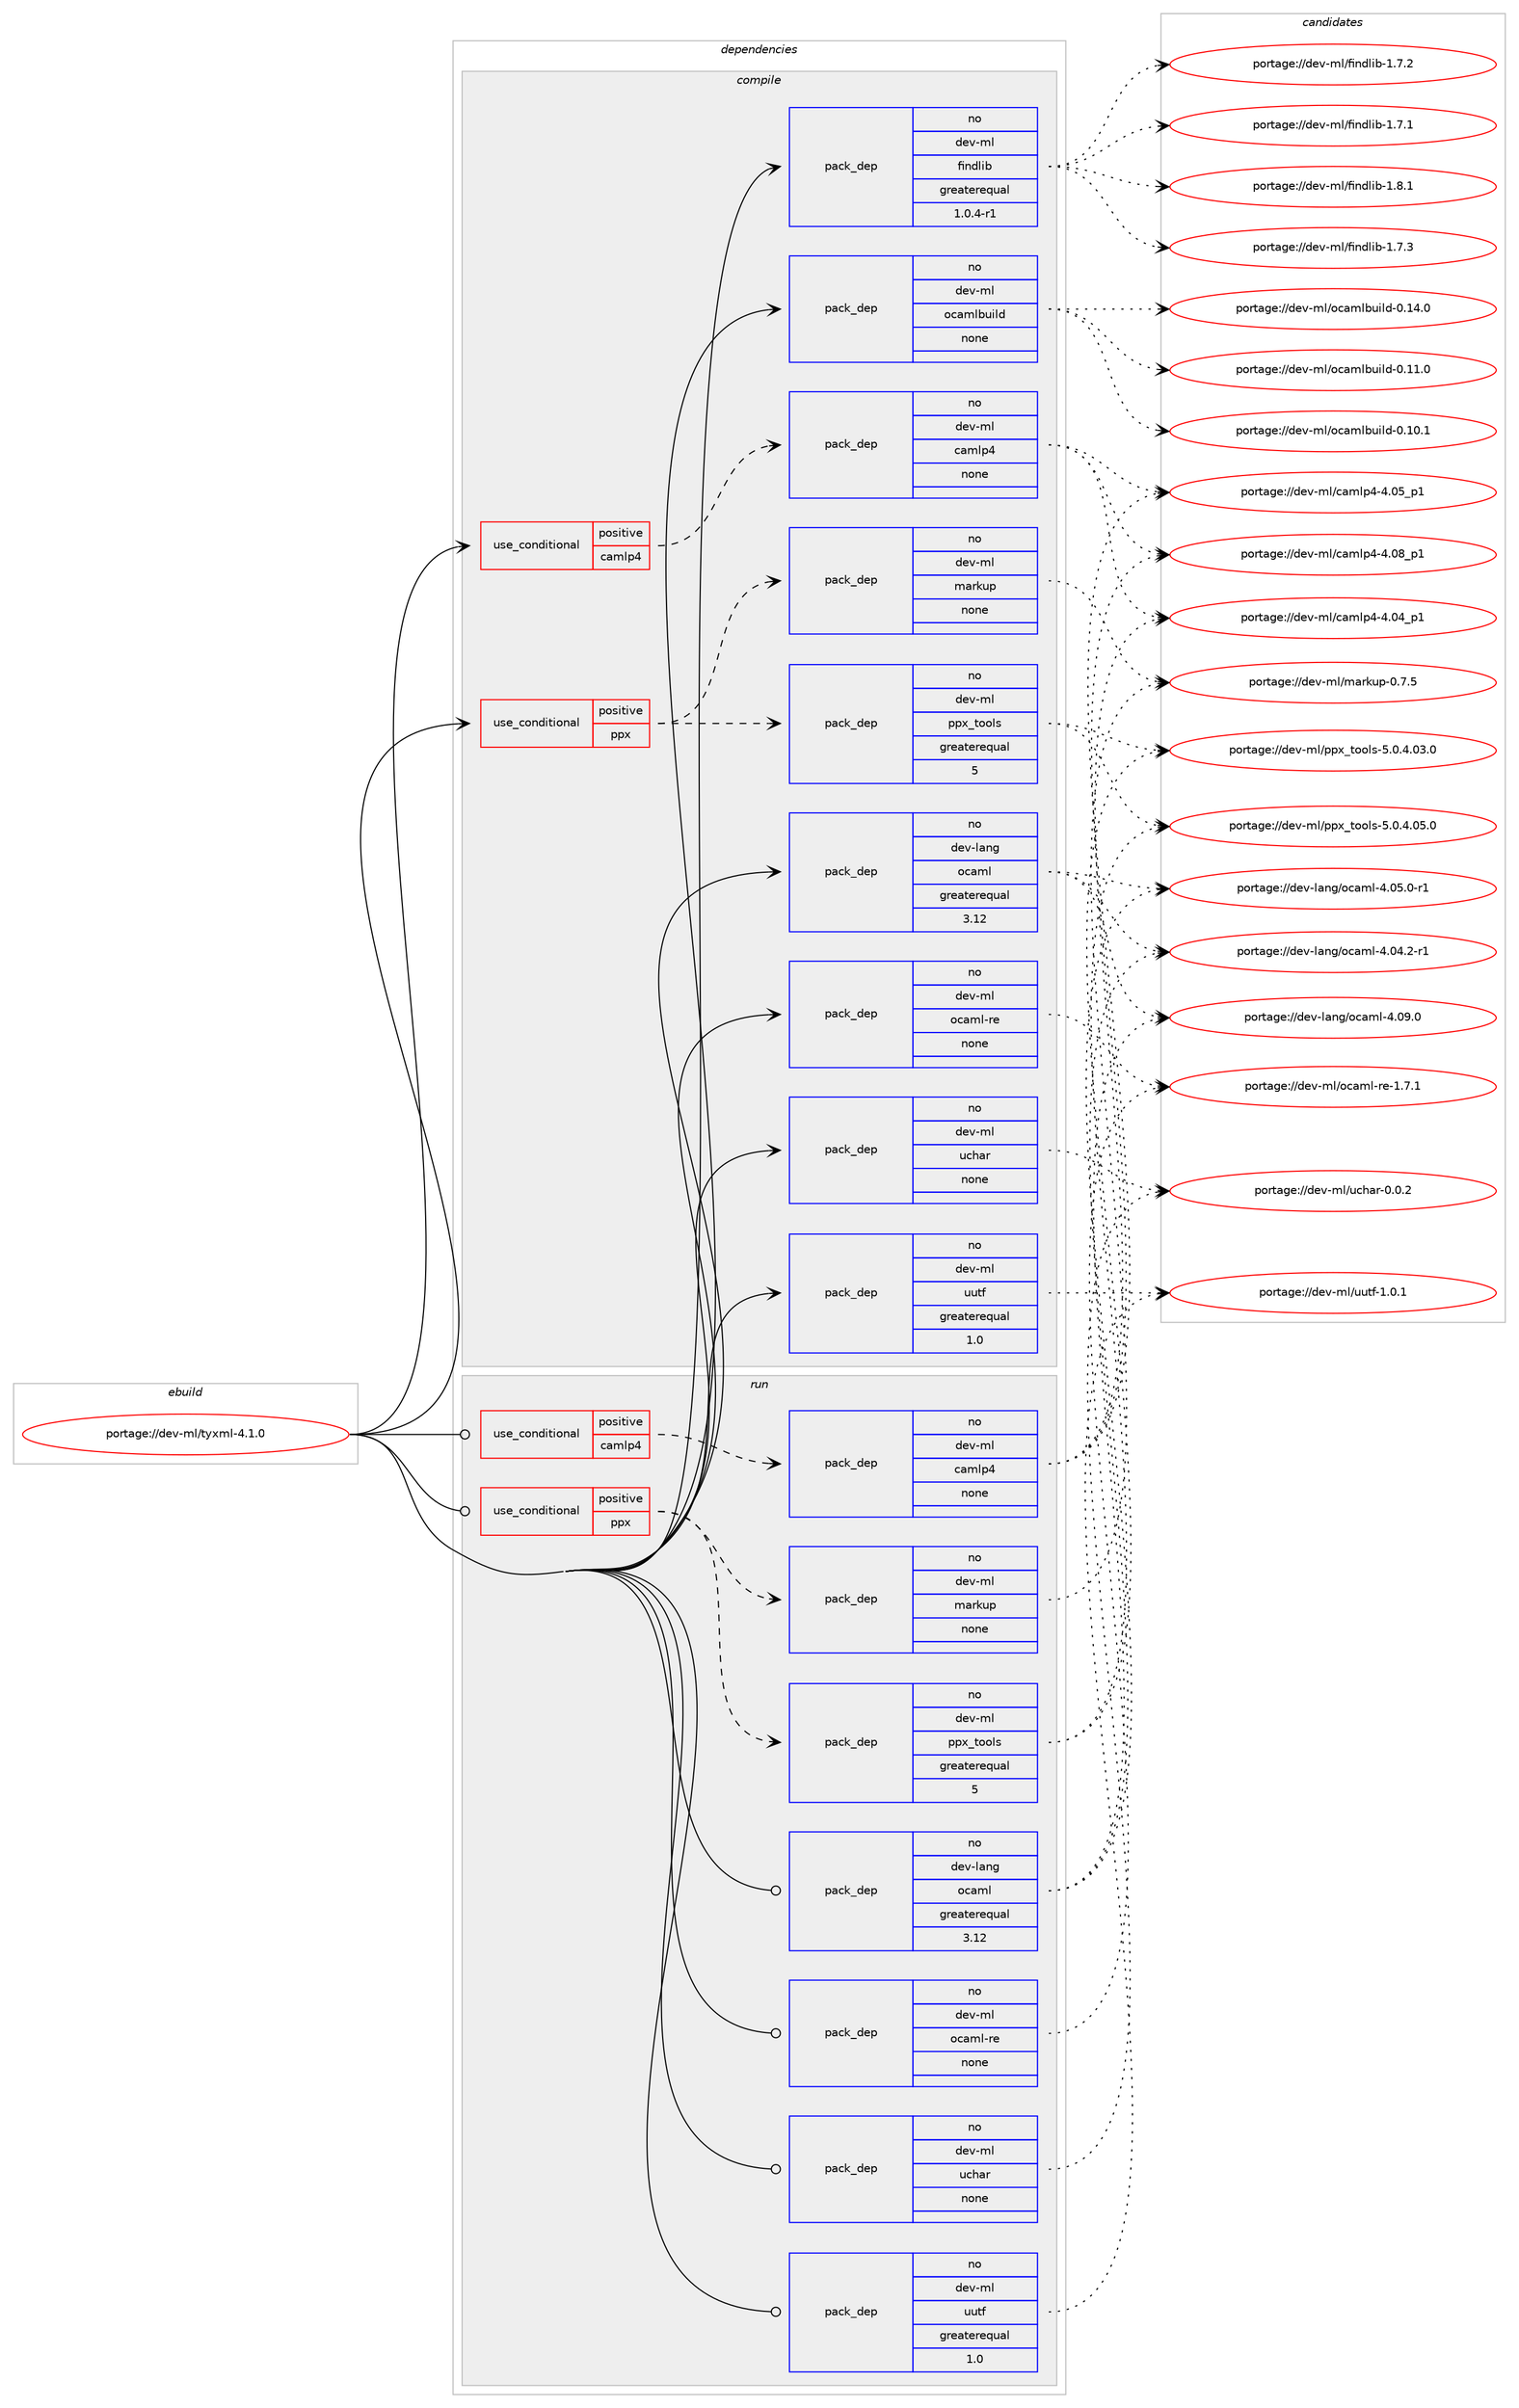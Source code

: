 digraph prolog {

# *************
# Graph options
# *************

newrank=true;
concentrate=true;
compound=true;
graph [rankdir=LR,fontname=Helvetica,fontsize=10,ranksep=1.5];#, ranksep=2.5, nodesep=0.2];
edge  [arrowhead=vee];
node  [fontname=Helvetica,fontsize=10];

# **********
# The ebuild
# **********

subgraph cluster_leftcol {
color=gray;
rank=same;
label=<<i>ebuild</i>>;
id [label="portage://dev-ml/tyxml-4.1.0", color=red, width=4, href="../dev-ml/tyxml-4.1.0.svg"];
}

# ****************
# The dependencies
# ****************

subgraph cluster_midcol {
color=gray;
label=<<i>dependencies</i>>;
subgraph cluster_compile {
fillcolor="#eeeeee";
style=filled;
label=<<i>compile</i>>;
subgraph cond122786 {
dependency500973 [label=<<TABLE BORDER="0" CELLBORDER="1" CELLSPACING="0" CELLPADDING="4"><TR><TD ROWSPAN="3" CELLPADDING="10">use_conditional</TD></TR><TR><TD>positive</TD></TR><TR><TD>camlp4</TD></TR></TABLE>>, shape=none, color=red];
subgraph pack373080 {
dependency500974 [label=<<TABLE BORDER="0" CELLBORDER="1" CELLSPACING="0" CELLPADDING="4" WIDTH="220"><TR><TD ROWSPAN="6" CELLPADDING="30">pack_dep</TD></TR><TR><TD WIDTH="110">no</TD></TR><TR><TD>dev-ml</TD></TR><TR><TD>camlp4</TD></TR><TR><TD>none</TD></TR><TR><TD></TD></TR></TABLE>>, shape=none, color=blue];
}
dependency500973:e -> dependency500974:w [weight=20,style="dashed",arrowhead="vee"];
}
id:e -> dependency500973:w [weight=20,style="solid",arrowhead="vee"];
subgraph cond122787 {
dependency500975 [label=<<TABLE BORDER="0" CELLBORDER="1" CELLSPACING="0" CELLPADDING="4"><TR><TD ROWSPAN="3" CELLPADDING="10">use_conditional</TD></TR><TR><TD>positive</TD></TR><TR><TD>ppx</TD></TR></TABLE>>, shape=none, color=red];
subgraph pack373081 {
dependency500976 [label=<<TABLE BORDER="0" CELLBORDER="1" CELLSPACING="0" CELLPADDING="4" WIDTH="220"><TR><TD ROWSPAN="6" CELLPADDING="30">pack_dep</TD></TR><TR><TD WIDTH="110">no</TD></TR><TR><TD>dev-ml</TD></TR><TR><TD>ppx_tools</TD></TR><TR><TD>greaterequal</TD></TR><TR><TD>5</TD></TR></TABLE>>, shape=none, color=blue];
}
dependency500975:e -> dependency500976:w [weight=20,style="dashed",arrowhead="vee"];
subgraph pack373082 {
dependency500977 [label=<<TABLE BORDER="0" CELLBORDER="1" CELLSPACING="0" CELLPADDING="4" WIDTH="220"><TR><TD ROWSPAN="6" CELLPADDING="30">pack_dep</TD></TR><TR><TD WIDTH="110">no</TD></TR><TR><TD>dev-ml</TD></TR><TR><TD>markup</TD></TR><TR><TD>none</TD></TR><TR><TD></TD></TR></TABLE>>, shape=none, color=blue];
}
dependency500975:e -> dependency500977:w [weight=20,style="dashed",arrowhead="vee"];
}
id:e -> dependency500975:w [weight=20,style="solid",arrowhead="vee"];
subgraph pack373083 {
dependency500978 [label=<<TABLE BORDER="0" CELLBORDER="1" CELLSPACING="0" CELLPADDING="4" WIDTH="220"><TR><TD ROWSPAN="6" CELLPADDING="30">pack_dep</TD></TR><TR><TD WIDTH="110">no</TD></TR><TR><TD>dev-lang</TD></TR><TR><TD>ocaml</TD></TR><TR><TD>greaterequal</TD></TR><TR><TD>3.12</TD></TR></TABLE>>, shape=none, color=blue];
}
id:e -> dependency500978:w [weight=20,style="solid",arrowhead="vee"];
subgraph pack373084 {
dependency500979 [label=<<TABLE BORDER="0" CELLBORDER="1" CELLSPACING="0" CELLPADDING="4" WIDTH="220"><TR><TD ROWSPAN="6" CELLPADDING="30">pack_dep</TD></TR><TR><TD WIDTH="110">no</TD></TR><TR><TD>dev-ml</TD></TR><TR><TD>findlib</TD></TR><TR><TD>greaterequal</TD></TR><TR><TD>1.0.4-r1</TD></TR></TABLE>>, shape=none, color=blue];
}
id:e -> dependency500979:w [weight=20,style="solid",arrowhead="vee"];
subgraph pack373085 {
dependency500980 [label=<<TABLE BORDER="0" CELLBORDER="1" CELLSPACING="0" CELLPADDING="4" WIDTH="220"><TR><TD ROWSPAN="6" CELLPADDING="30">pack_dep</TD></TR><TR><TD WIDTH="110">no</TD></TR><TR><TD>dev-ml</TD></TR><TR><TD>ocaml-re</TD></TR><TR><TD>none</TD></TR><TR><TD></TD></TR></TABLE>>, shape=none, color=blue];
}
id:e -> dependency500980:w [weight=20,style="solid",arrowhead="vee"];
subgraph pack373086 {
dependency500981 [label=<<TABLE BORDER="0" CELLBORDER="1" CELLSPACING="0" CELLPADDING="4" WIDTH="220"><TR><TD ROWSPAN="6" CELLPADDING="30">pack_dep</TD></TR><TR><TD WIDTH="110">no</TD></TR><TR><TD>dev-ml</TD></TR><TR><TD>ocamlbuild</TD></TR><TR><TD>none</TD></TR><TR><TD></TD></TR></TABLE>>, shape=none, color=blue];
}
id:e -> dependency500981:w [weight=20,style="solid",arrowhead="vee"];
subgraph pack373087 {
dependency500982 [label=<<TABLE BORDER="0" CELLBORDER="1" CELLSPACING="0" CELLPADDING="4" WIDTH="220"><TR><TD ROWSPAN="6" CELLPADDING="30">pack_dep</TD></TR><TR><TD WIDTH="110">no</TD></TR><TR><TD>dev-ml</TD></TR><TR><TD>uchar</TD></TR><TR><TD>none</TD></TR><TR><TD></TD></TR></TABLE>>, shape=none, color=blue];
}
id:e -> dependency500982:w [weight=20,style="solid",arrowhead="vee"];
subgraph pack373088 {
dependency500983 [label=<<TABLE BORDER="0" CELLBORDER="1" CELLSPACING="0" CELLPADDING="4" WIDTH="220"><TR><TD ROWSPAN="6" CELLPADDING="30">pack_dep</TD></TR><TR><TD WIDTH="110">no</TD></TR><TR><TD>dev-ml</TD></TR><TR><TD>uutf</TD></TR><TR><TD>greaterequal</TD></TR><TR><TD>1.0</TD></TR></TABLE>>, shape=none, color=blue];
}
id:e -> dependency500983:w [weight=20,style="solid",arrowhead="vee"];
}
subgraph cluster_compileandrun {
fillcolor="#eeeeee";
style=filled;
label=<<i>compile and run</i>>;
}
subgraph cluster_run {
fillcolor="#eeeeee";
style=filled;
label=<<i>run</i>>;
subgraph cond122788 {
dependency500984 [label=<<TABLE BORDER="0" CELLBORDER="1" CELLSPACING="0" CELLPADDING="4"><TR><TD ROWSPAN="3" CELLPADDING="10">use_conditional</TD></TR><TR><TD>positive</TD></TR><TR><TD>camlp4</TD></TR></TABLE>>, shape=none, color=red];
subgraph pack373089 {
dependency500985 [label=<<TABLE BORDER="0" CELLBORDER="1" CELLSPACING="0" CELLPADDING="4" WIDTH="220"><TR><TD ROWSPAN="6" CELLPADDING="30">pack_dep</TD></TR><TR><TD WIDTH="110">no</TD></TR><TR><TD>dev-ml</TD></TR><TR><TD>camlp4</TD></TR><TR><TD>none</TD></TR><TR><TD></TD></TR></TABLE>>, shape=none, color=blue];
}
dependency500984:e -> dependency500985:w [weight=20,style="dashed",arrowhead="vee"];
}
id:e -> dependency500984:w [weight=20,style="solid",arrowhead="odot"];
subgraph cond122789 {
dependency500986 [label=<<TABLE BORDER="0" CELLBORDER="1" CELLSPACING="0" CELLPADDING="4"><TR><TD ROWSPAN="3" CELLPADDING="10">use_conditional</TD></TR><TR><TD>positive</TD></TR><TR><TD>ppx</TD></TR></TABLE>>, shape=none, color=red];
subgraph pack373090 {
dependency500987 [label=<<TABLE BORDER="0" CELLBORDER="1" CELLSPACING="0" CELLPADDING="4" WIDTH="220"><TR><TD ROWSPAN="6" CELLPADDING="30">pack_dep</TD></TR><TR><TD WIDTH="110">no</TD></TR><TR><TD>dev-ml</TD></TR><TR><TD>ppx_tools</TD></TR><TR><TD>greaterequal</TD></TR><TR><TD>5</TD></TR></TABLE>>, shape=none, color=blue];
}
dependency500986:e -> dependency500987:w [weight=20,style="dashed",arrowhead="vee"];
subgraph pack373091 {
dependency500988 [label=<<TABLE BORDER="0" CELLBORDER="1" CELLSPACING="0" CELLPADDING="4" WIDTH="220"><TR><TD ROWSPAN="6" CELLPADDING="30">pack_dep</TD></TR><TR><TD WIDTH="110">no</TD></TR><TR><TD>dev-ml</TD></TR><TR><TD>markup</TD></TR><TR><TD>none</TD></TR><TR><TD></TD></TR></TABLE>>, shape=none, color=blue];
}
dependency500986:e -> dependency500988:w [weight=20,style="dashed",arrowhead="vee"];
}
id:e -> dependency500986:w [weight=20,style="solid",arrowhead="odot"];
subgraph pack373092 {
dependency500989 [label=<<TABLE BORDER="0" CELLBORDER="1" CELLSPACING="0" CELLPADDING="4" WIDTH="220"><TR><TD ROWSPAN="6" CELLPADDING="30">pack_dep</TD></TR><TR><TD WIDTH="110">no</TD></TR><TR><TD>dev-lang</TD></TR><TR><TD>ocaml</TD></TR><TR><TD>greaterequal</TD></TR><TR><TD>3.12</TD></TR></TABLE>>, shape=none, color=blue];
}
id:e -> dependency500989:w [weight=20,style="solid",arrowhead="odot"];
subgraph pack373093 {
dependency500990 [label=<<TABLE BORDER="0" CELLBORDER="1" CELLSPACING="0" CELLPADDING="4" WIDTH="220"><TR><TD ROWSPAN="6" CELLPADDING="30">pack_dep</TD></TR><TR><TD WIDTH="110">no</TD></TR><TR><TD>dev-ml</TD></TR><TR><TD>ocaml-re</TD></TR><TR><TD>none</TD></TR><TR><TD></TD></TR></TABLE>>, shape=none, color=blue];
}
id:e -> dependency500990:w [weight=20,style="solid",arrowhead="odot"];
subgraph pack373094 {
dependency500991 [label=<<TABLE BORDER="0" CELLBORDER="1" CELLSPACING="0" CELLPADDING="4" WIDTH="220"><TR><TD ROWSPAN="6" CELLPADDING="30">pack_dep</TD></TR><TR><TD WIDTH="110">no</TD></TR><TR><TD>dev-ml</TD></TR><TR><TD>uchar</TD></TR><TR><TD>none</TD></TR><TR><TD></TD></TR></TABLE>>, shape=none, color=blue];
}
id:e -> dependency500991:w [weight=20,style="solid",arrowhead="odot"];
subgraph pack373095 {
dependency500992 [label=<<TABLE BORDER="0" CELLBORDER="1" CELLSPACING="0" CELLPADDING="4" WIDTH="220"><TR><TD ROWSPAN="6" CELLPADDING="30">pack_dep</TD></TR><TR><TD WIDTH="110">no</TD></TR><TR><TD>dev-ml</TD></TR><TR><TD>uutf</TD></TR><TR><TD>greaterequal</TD></TR><TR><TD>1.0</TD></TR></TABLE>>, shape=none, color=blue];
}
id:e -> dependency500992:w [weight=20,style="solid",arrowhead="odot"];
}
}

# **************
# The candidates
# **************

subgraph cluster_choices {
rank=same;
color=gray;
label=<<i>candidates</i>>;

subgraph choice373080 {
color=black;
nodesep=1;
choice100101118451091084799971091081125245524648569511249 [label="portage://dev-ml/camlp4-4.08_p1", color=red, width=4,href="../dev-ml/camlp4-4.08_p1.svg"];
choice100101118451091084799971091081125245524648539511249 [label="portage://dev-ml/camlp4-4.05_p1", color=red, width=4,href="../dev-ml/camlp4-4.05_p1.svg"];
choice100101118451091084799971091081125245524648529511249 [label="portage://dev-ml/camlp4-4.04_p1", color=red, width=4,href="../dev-ml/camlp4-4.04_p1.svg"];
dependency500974:e -> choice100101118451091084799971091081125245524648569511249:w [style=dotted,weight="100"];
dependency500974:e -> choice100101118451091084799971091081125245524648539511249:w [style=dotted,weight="100"];
dependency500974:e -> choice100101118451091084799971091081125245524648529511249:w [style=dotted,weight="100"];
}
subgraph choice373081 {
color=black;
nodesep=1;
choice1001011184510910847112112120951161111111081154553464846524648534648 [label="portage://dev-ml/ppx_tools-5.0.4.05.0", color=red, width=4,href="../dev-ml/ppx_tools-5.0.4.05.0.svg"];
choice1001011184510910847112112120951161111111081154553464846524648514648 [label="portage://dev-ml/ppx_tools-5.0.4.03.0", color=red, width=4,href="../dev-ml/ppx_tools-5.0.4.03.0.svg"];
dependency500976:e -> choice1001011184510910847112112120951161111111081154553464846524648534648:w [style=dotted,weight="100"];
dependency500976:e -> choice1001011184510910847112112120951161111111081154553464846524648514648:w [style=dotted,weight="100"];
}
subgraph choice373082 {
color=black;
nodesep=1;
choice100101118451091084710997114107117112454846554653 [label="portage://dev-ml/markup-0.7.5", color=red, width=4,href="../dev-ml/markup-0.7.5.svg"];
dependency500977:e -> choice100101118451091084710997114107117112454846554653:w [style=dotted,weight="100"];
}
subgraph choice373083 {
color=black;
nodesep=1;
choice100101118451089711010347111999710910845524648574648 [label="portage://dev-lang/ocaml-4.09.0", color=red, width=4,href="../dev-lang/ocaml-4.09.0.svg"];
choice1001011184510897110103471119997109108455246485346484511449 [label="portage://dev-lang/ocaml-4.05.0-r1", color=red, width=4,href="../dev-lang/ocaml-4.05.0-r1.svg"];
choice1001011184510897110103471119997109108455246485246504511449 [label="portage://dev-lang/ocaml-4.04.2-r1", color=red, width=4,href="../dev-lang/ocaml-4.04.2-r1.svg"];
dependency500978:e -> choice100101118451089711010347111999710910845524648574648:w [style=dotted,weight="100"];
dependency500978:e -> choice1001011184510897110103471119997109108455246485346484511449:w [style=dotted,weight="100"];
dependency500978:e -> choice1001011184510897110103471119997109108455246485246504511449:w [style=dotted,weight="100"];
}
subgraph choice373084 {
color=black;
nodesep=1;
choice100101118451091084710210511010010810598454946564649 [label="portage://dev-ml/findlib-1.8.1", color=red, width=4,href="../dev-ml/findlib-1.8.1.svg"];
choice100101118451091084710210511010010810598454946554651 [label="portage://dev-ml/findlib-1.7.3", color=red, width=4,href="../dev-ml/findlib-1.7.3.svg"];
choice100101118451091084710210511010010810598454946554650 [label="portage://dev-ml/findlib-1.7.2", color=red, width=4,href="../dev-ml/findlib-1.7.2.svg"];
choice100101118451091084710210511010010810598454946554649 [label="portage://dev-ml/findlib-1.7.1", color=red, width=4,href="../dev-ml/findlib-1.7.1.svg"];
dependency500979:e -> choice100101118451091084710210511010010810598454946564649:w [style=dotted,weight="100"];
dependency500979:e -> choice100101118451091084710210511010010810598454946554651:w [style=dotted,weight="100"];
dependency500979:e -> choice100101118451091084710210511010010810598454946554650:w [style=dotted,weight="100"];
dependency500979:e -> choice100101118451091084710210511010010810598454946554649:w [style=dotted,weight="100"];
}
subgraph choice373085 {
color=black;
nodesep=1;
choice1001011184510910847111999710910845114101454946554649 [label="portage://dev-ml/ocaml-re-1.7.1", color=red, width=4,href="../dev-ml/ocaml-re-1.7.1.svg"];
dependency500980:e -> choice1001011184510910847111999710910845114101454946554649:w [style=dotted,weight="100"];
}
subgraph choice373086 {
color=black;
nodesep=1;
choice100101118451091084711199971091089811710510810045484649524648 [label="portage://dev-ml/ocamlbuild-0.14.0", color=red, width=4,href="../dev-ml/ocamlbuild-0.14.0.svg"];
choice100101118451091084711199971091089811710510810045484649494648 [label="portage://dev-ml/ocamlbuild-0.11.0", color=red, width=4,href="../dev-ml/ocamlbuild-0.11.0.svg"];
choice100101118451091084711199971091089811710510810045484649484649 [label="portage://dev-ml/ocamlbuild-0.10.1", color=red, width=4,href="../dev-ml/ocamlbuild-0.10.1.svg"];
dependency500981:e -> choice100101118451091084711199971091089811710510810045484649524648:w [style=dotted,weight="100"];
dependency500981:e -> choice100101118451091084711199971091089811710510810045484649494648:w [style=dotted,weight="100"];
dependency500981:e -> choice100101118451091084711199971091089811710510810045484649484649:w [style=dotted,weight="100"];
}
subgraph choice373087 {
color=black;
nodesep=1;
choice10010111845109108471179910497114454846484650 [label="portage://dev-ml/uchar-0.0.2", color=red, width=4,href="../dev-ml/uchar-0.0.2.svg"];
dependency500982:e -> choice10010111845109108471179910497114454846484650:w [style=dotted,weight="100"];
}
subgraph choice373088 {
color=black;
nodesep=1;
choice1001011184510910847117117116102454946484649 [label="portage://dev-ml/uutf-1.0.1", color=red, width=4,href="../dev-ml/uutf-1.0.1.svg"];
dependency500983:e -> choice1001011184510910847117117116102454946484649:w [style=dotted,weight="100"];
}
subgraph choice373089 {
color=black;
nodesep=1;
choice100101118451091084799971091081125245524648569511249 [label="portage://dev-ml/camlp4-4.08_p1", color=red, width=4,href="../dev-ml/camlp4-4.08_p1.svg"];
choice100101118451091084799971091081125245524648539511249 [label="portage://dev-ml/camlp4-4.05_p1", color=red, width=4,href="../dev-ml/camlp4-4.05_p1.svg"];
choice100101118451091084799971091081125245524648529511249 [label="portage://dev-ml/camlp4-4.04_p1", color=red, width=4,href="../dev-ml/camlp4-4.04_p1.svg"];
dependency500985:e -> choice100101118451091084799971091081125245524648569511249:w [style=dotted,weight="100"];
dependency500985:e -> choice100101118451091084799971091081125245524648539511249:w [style=dotted,weight="100"];
dependency500985:e -> choice100101118451091084799971091081125245524648529511249:w [style=dotted,weight="100"];
}
subgraph choice373090 {
color=black;
nodesep=1;
choice1001011184510910847112112120951161111111081154553464846524648534648 [label="portage://dev-ml/ppx_tools-5.0.4.05.0", color=red, width=4,href="../dev-ml/ppx_tools-5.0.4.05.0.svg"];
choice1001011184510910847112112120951161111111081154553464846524648514648 [label="portage://dev-ml/ppx_tools-5.0.4.03.0", color=red, width=4,href="../dev-ml/ppx_tools-5.0.4.03.0.svg"];
dependency500987:e -> choice1001011184510910847112112120951161111111081154553464846524648534648:w [style=dotted,weight="100"];
dependency500987:e -> choice1001011184510910847112112120951161111111081154553464846524648514648:w [style=dotted,weight="100"];
}
subgraph choice373091 {
color=black;
nodesep=1;
choice100101118451091084710997114107117112454846554653 [label="portage://dev-ml/markup-0.7.5", color=red, width=4,href="../dev-ml/markup-0.7.5.svg"];
dependency500988:e -> choice100101118451091084710997114107117112454846554653:w [style=dotted,weight="100"];
}
subgraph choice373092 {
color=black;
nodesep=1;
choice100101118451089711010347111999710910845524648574648 [label="portage://dev-lang/ocaml-4.09.0", color=red, width=4,href="../dev-lang/ocaml-4.09.0.svg"];
choice1001011184510897110103471119997109108455246485346484511449 [label="portage://dev-lang/ocaml-4.05.0-r1", color=red, width=4,href="../dev-lang/ocaml-4.05.0-r1.svg"];
choice1001011184510897110103471119997109108455246485246504511449 [label="portage://dev-lang/ocaml-4.04.2-r1", color=red, width=4,href="../dev-lang/ocaml-4.04.2-r1.svg"];
dependency500989:e -> choice100101118451089711010347111999710910845524648574648:w [style=dotted,weight="100"];
dependency500989:e -> choice1001011184510897110103471119997109108455246485346484511449:w [style=dotted,weight="100"];
dependency500989:e -> choice1001011184510897110103471119997109108455246485246504511449:w [style=dotted,weight="100"];
}
subgraph choice373093 {
color=black;
nodesep=1;
choice1001011184510910847111999710910845114101454946554649 [label="portage://dev-ml/ocaml-re-1.7.1", color=red, width=4,href="../dev-ml/ocaml-re-1.7.1.svg"];
dependency500990:e -> choice1001011184510910847111999710910845114101454946554649:w [style=dotted,weight="100"];
}
subgraph choice373094 {
color=black;
nodesep=1;
choice10010111845109108471179910497114454846484650 [label="portage://dev-ml/uchar-0.0.2", color=red, width=4,href="../dev-ml/uchar-0.0.2.svg"];
dependency500991:e -> choice10010111845109108471179910497114454846484650:w [style=dotted,weight="100"];
}
subgraph choice373095 {
color=black;
nodesep=1;
choice1001011184510910847117117116102454946484649 [label="portage://dev-ml/uutf-1.0.1", color=red, width=4,href="../dev-ml/uutf-1.0.1.svg"];
dependency500992:e -> choice1001011184510910847117117116102454946484649:w [style=dotted,weight="100"];
}
}

}
